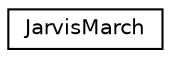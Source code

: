digraph "Graphical Class Hierarchy"
{
  edge [fontname="Helvetica",fontsize="10",labelfontname="Helvetica",labelfontsize="10"];
  node [fontname="Helvetica",fontsize="10",shape=record];
  rankdir="LR";
  Node0 [label="JarvisMarch",height=0.2,width=0.4,color="black", fillcolor="white", style="filled",URL="$classJarvisMarch.html"];
}
